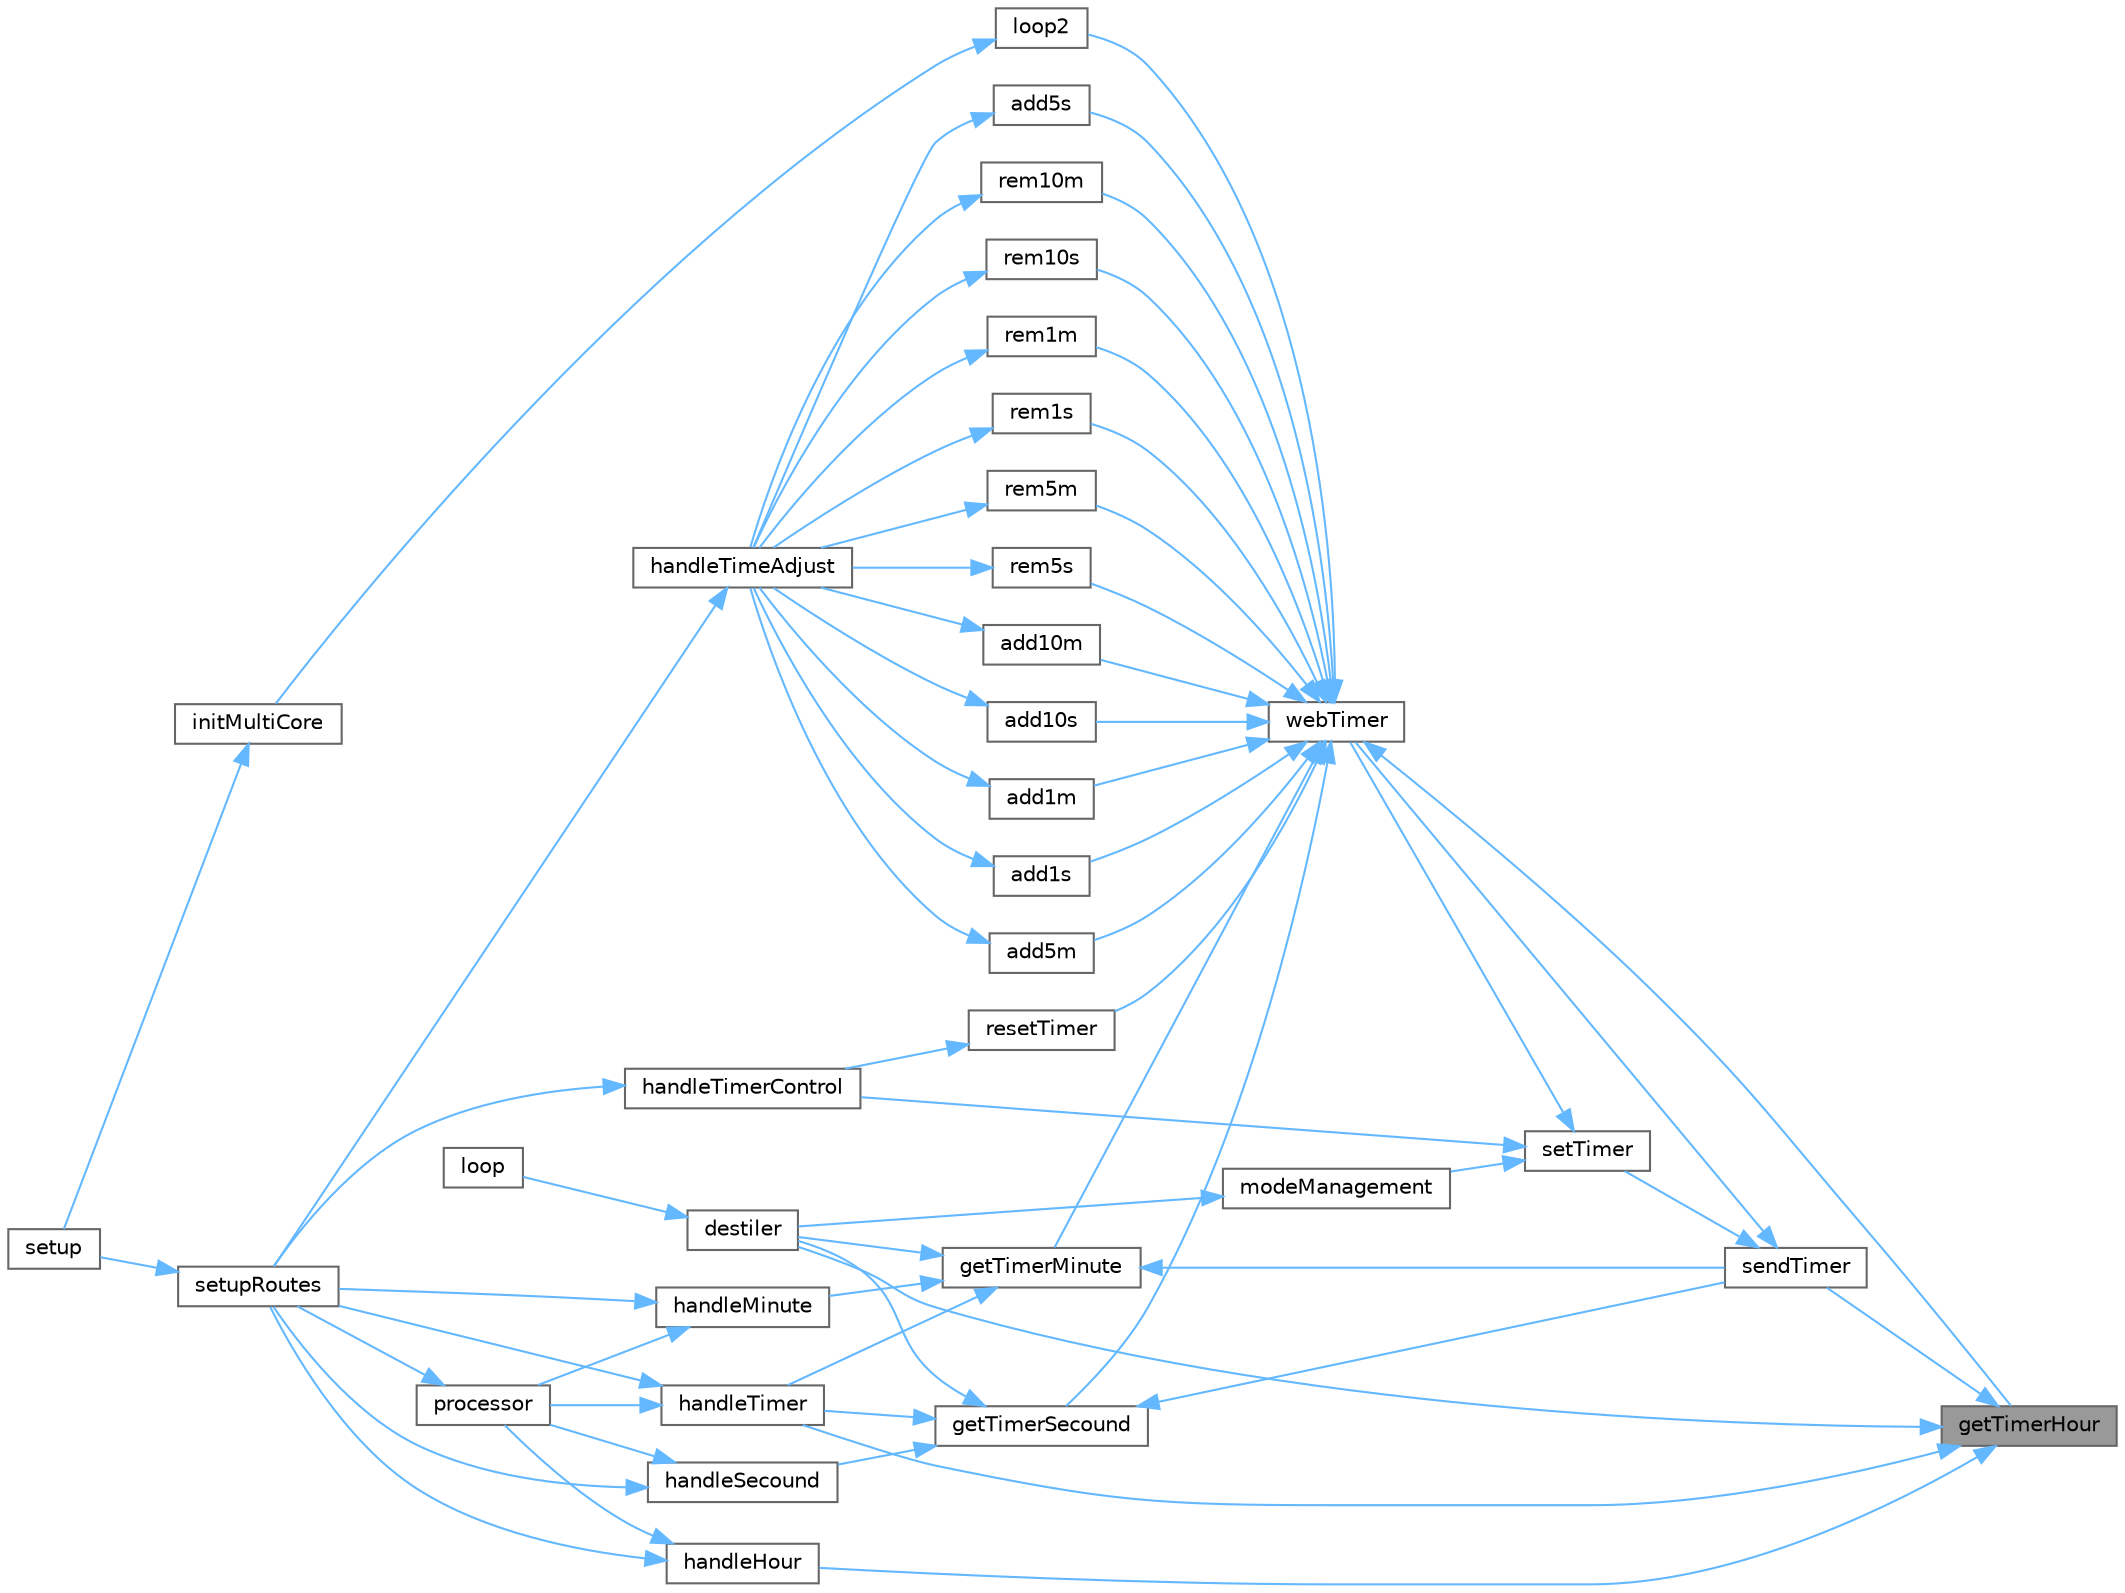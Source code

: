 digraph "getTimerHour"
{
 // LATEX_PDF_SIZE
  bgcolor="transparent";
  edge [fontname=Helvetica,fontsize=10,labelfontname=Helvetica,labelfontsize=10];
  node [fontname=Helvetica,fontsize=10,shape=box,height=0.2,width=0.4];
  rankdir="RL";
  Node1 [id="Node000001",label="getTimerHour",height=0.2,width=0.4,color="gray40", fillcolor="grey60", style="filled", fontcolor="black",tooltip="Get timer minute."];
  Node1 -> Node2 [id="edge64_Node000001_Node000002",dir="back",color="steelblue1",style="solid",tooltip=" "];
  Node2 [id="Node000002",label="destiler",height=0.2,width=0.4,color="grey40", fillcolor="white", style="filled",URL="$_a_p___destiler_8cpp.html#a59b4c2612675374aa0a9445d2f49d009",tooltip="APP Header."];
  Node2 -> Node3 [id="edge65_Node000002_Node000003",dir="back",color="steelblue1",style="solid",tooltip=" "];
  Node3 [id="Node000003",label="loop",height=0.2,width=0.4,color="grey40", fillcolor="white", style="filled",URL="$_a_p__main_8cpp.html#a0b33edabd7f1c4e4a0bf32c67269be2f",tooltip="Loop function to run the machine operation."];
  Node1 -> Node4 [id="edge66_Node000001_Node000004",dir="back",color="steelblue1",style="solid",tooltip=" "];
  Node4 [id="Node000004",label="handleHour",height=0.2,width=0.4,color="grey40", fillcolor="white", style="filled",URL="$_m_d___web___handlers_8cpp.html#af5d26a4c3ed9e05f2b2d04935793447f",tooltip="Handle timer."];
  Node4 -> Node5 [id="edge67_Node000004_Node000005",dir="back",color="steelblue1",style="solid",tooltip=" "];
  Node5 [id="Node000005",label="processor",height=0.2,width=0.4,color="grey40", fillcolor="white", style="filled",URL="$_m_d___web___handlers_8cpp.html#a0c021f9721c3b479757f8e1b40624b6c",tooltip="Handle toggle."];
  Node5 -> Node6 [id="edge68_Node000005_Node000006",dir="back",color="steelblue1",style="solid",tooltip=" "];
  Node6 [id="Node000006",label="setupRoutes",height=0.2,width=0.4,color="grey40", fillcolor="white", style="filled",URL="$_a_p___web_8cpp.html#a553ce9cca044d40931e5cbe9deb407e4",tooltip="Setup Calls."];
  Node6 -> Node7 [id="edge69_Node000006_Node000007",dir="back",color="steelblue1",style="solid",tooltip=" "];
  Node7 [id="Node000007",label="setup",height=0.2,width=0.4,color="grey40", fillcolor="white", style="filled",URL="$_a_p__main_8cpp.html#a4fc01d736fe50cf5b977f755b675f11d",tooltip="Create a webserver object that listens for HTTP request on port 80."];
  Node4 -> Node6 [id="edge70_Node000004_Node000006",dir="back",color="steelblue1",style="solid",tooltip=" "];
  Node1 -> Node8 [id="edge71_Node000001_Node000008",dir="back",color="steelblue1",style="solid",tooltip=" "];
  Node8 [id="Node000008",label="handleTimer",height=0.2,width=0.4,color="grey40", fillcolor="white", style="filled",URL="$_m_d___web___handlers_8cpp.html#af81d47970421b46f19156b8c97bb4ee3",tooltip="Get resistor."];
  Node8 -> Node5 [id="edge72_Node000008_Node000005",dir="back",color="steelblue1",style="solid",tooltip=" "];
  Node8 -> Node6 [id="edge73_Node000008_Node000006",dir="back",color="steelblue1",style="solid",tooltip=" "];
  Node1 -> Node9 [id="edge74_Node000001_Node000009",dir="back",color="steelblue1",style="solid",tooltip=" "];
  Node9 [id="Node000009",label="sendTimer",height=0.2,width=0.4,color="grey40", fillcolor="white", style="filled",URL="$_m_d___timer_8cpp.html#acf8eb689c061a70a35d6f2f5ed57c474",tooltip="Send timer to web."];
  Node9 -> Node10 [id="edge75_Node000009_Node000010",dir="back",color="steelblue1",style="solid",tooltip=" "];
  Node10 [id="Node000010",label="setTimer",height=0.2,width=0.4,color="grey40", fillcolor="white", style="filled",URL="$_m_d___timer_8cpp.html#a75d67ecc1e985e54d2701c06a6aaa3a1",tooltip="Reset timer."];
  Node10 -> Node11 [id="edge76_Node000010_Node000011",dir="back",color="steelblue1",style="solid",tooltip=" "];
  Node11 [id="Node000011",label="handleTimerControl",height=0.2,width=0.4,color="grey40", fillcolor="white", style="filled",URL="$_m_d___web___handlers_8cpp.html#a72a515762408e37f73ff78c93edeb326",tooltip="Handle time adjustment."];
  Node11 -> Node6 [id="edge77_Node000011_Node000006",dir="back",color="steelblue1",style="solid",tooltip=" "];
  Node10 -> Node12 [id="edge78_Node000010_Node000012",dir="back",color="steelblue1",style="solid",tooltip=" "];
  Node12 [id="Node000012",label="modeManagement",height=0.2,width=0.4,color="grey40", fillcolor="white", style="filled",URL="$_m_d___i_o_8cpp.html#a27162a64461db61f83b3752bd0b6d125",tooltip="Indicators management."];
  Node12 -> Node2 [id="edge79_Node000012_Node000002",dir="back",color="steelblue1",style="solid",tooltip=" "];
  Node10 -> Node13 [id="edge80_Node000010_Node000013",dir="back",color="steelblue1",style="solid",tooltip=" "];
  Node13 [id="Node000013",label="webTimer",height=0.2,width=0.4,color="grey40", fillcolor="white", style="filled",URL="$_m_d___timer_8cpp.html#a504723789792b242f59e8f9adfb48009",tooltip="Timer Functions calls."];
  Node13 -> Node14 [id="edge81_Node000013_Node000014",dir="back",color="steelblue1",style="solid",tooltip=" "];
  Node14 [id="Node000014",label="add10m",height=0.2,width=0.4,color="grey40", fillcolor="white", style="filled",URL="$_m_d___timer_8cpp.html#a2345c47ec0c5b7a61a02281c2174df89",tooltip="Add 5 minutes to timer."];
  Node14 -> Node15 [id="edge82_Node000014_Node000015",dir="back",color="steelblue1",style="solid",tooltip=" "];
  Node15 [id="Node000015",label="handleTimeAdjust",height=0.2,width=0.4,color="grey40", fillcolor="white", style="filled",URL="$_m_d___web___handlers_8cpp.html#acd82388b56435489b8b58cf2033a2d99",tooltip="Handle wifi IP."];
  Node15 -> Node6 [id="edge83_Node000015_Node000006",dir="back",color="steelblue1",style="solid",tooltip=" "];
  Node13 -> Node16 [id="edge84_Node000013_Node000016",dir="back",color="steelblue1",style="solid",tooltip=" "];
  Node16 [id="Node000016",label="add10s",height=0.2,width=0.4,color="grey40", fillcolor="white", style="filled",URL="$_m_d___timer_8cpp.html#aecf5a85e72e116087f5917d708e37f64",tooltip="Add 5 secounds to timer."];
  Node16 -> Node15 [id="edge85_Node000016_Node000015",dir="back",color="steelblue1",style="solid",tooltip=" "];
  Node13 -> Node17 [id="edge86_Node000013_Node000017",dir="back",color="steelblue1",style="solid",tooltip=" "];
  Node17 [id="Node000017",label="add1m",height=0.2,width=0.4,color="grey40", fillcolor="white", style="filled",URL="$_m_d___timer_8cpp.html#a4e34974421187d65e1cb2db63585549d",tooltip="Add 10 secounds to timer."];
  Node17 -> Node15 [id="edge87_Node000017_Node000015",dir="back",color="steelblue1",style="solid",tooltip=" "];
  Node13 -> Node18 [id="edge88_Node000013_Node000018",dir="back",color="steelblue1",style="solid",tooltip=" "];
  Node18 [id="Node000018",label="add1s",height=0.2,width=0.4,color="grey40", fillcolor="white", style="filled",URL="$_m_d___timer_8cpp.html#a4205a2b9aa1216af70d0e72d139508a0",tooltip="Get timer status."];
  Node18 -> Node15 [id="edge89_Node000018_Node000015",dir="back",color="steelblue1",style="solid",tooltip=" "];
  Node13 -> Node19 [id="edge90_Node000013_Node000019",dir="back",color="steelblue1",style="solid",tooltip=" "];
  Node19 [id="Node000019",label="add5m",height=0.2,width=0.4,color="grey40", fillcolor="white", style="filled",URL="$_m_d___timer_8cpp.html#a10e275a2b4beec90555c95286db80a6a",tooltip="Add 1 minute to timer."];
  Node19 -> Node15 [id="edge91_Node000019_Node000015",dir="back",color="steelblue1",style="solid",tooltip=" "];
  Node13 -> Node20 [id="edge92_Node000013_Node000020",dir="back",color="steelblue1",style="solid",tooltip=" "];
  Node20 [id="Node000020",label="add5s",height=0.2,width=0.4,color="grey40", fillcolor="white", style="filled",URL="$_m_d___timer_8cpp.html#aa323da979d7e0bdd7639b1932d401150",tooltip="Add 1 secound to timer."];
  Node20 -> Node15 [id="edge93_Node000020_Node000015",dir="back",color="steelblue1",style="solid",tooltip=" "];
  Node13 -> Node1 [id="edge94_Node000013_Node000001",dir="back",color="steelblue1",style="solid",tooltip=" "];
  Node13 -> Node21 [id="edge95_Node000013_Node000021",dir="back",color="steelblue1",style="solid",tooltip=" "];
  Node21 [id="Node000021",label="getTimerMinute",height=0.2,width=0.4,color="grey40", fillcolor="white", style="filled",URL="$_m_d___timer_8cpp.html#ae8ad20dbd759f4fb98dabba7876428f4",tooltip="Get timer secound."];
  Node21 -> Node2 [id="edge96_Node000021_Node000002",dir="back",color="steelblue1",style="solid",tooltip=" "];
  Node21 -> Node22 [id="edge97_Node000021_Node000022",dir="back",color="steelblue1",style="solid",tooltip=" "];
  Node22 [id="Node000022",label="handleMinute",height=0.2,width=0.4,color="grey40", fillcolor="white", style="filled",URL="$_m_d___web___handlers_8cpp.html#ac109e287eeaaac772d362b9192d186d8",tooltip="Handle hour."];
  Node22 -> Node5 [id="edge98_Node000022_Node000005",dir="back",color="steelblue1",style="solid",tooltip=" "];
  Node22 -> Node6 [id="edge99_Node000022_Node000006",dir="back",color="steelblue1",style="solid",tooltip=" "];
  Node21 -> Node8 [id="edge100_Node000021_Node000008",dir="back",color="steelblue1",style="solid",tooltip=" "];
  Node21 -> Node9 [id="edge101_Node000021_Node000009",dir="back",color="steelblue1",style="solid",tooltip=" "];
  Node13 -> Node23 [id="edge102_Node000013_Node000023",dir="back",color="steelblue1",style="solid",tooltip=" "];
  Node23 [id="Node000023",label="getTimerSecound",height=0.2,width=0.4,color="grey40", fillcolor="white", style="filled",URL="$_m_d___timer_8cpp.html#a71f3ffe6a2e0fca30bca87a87fc92354",tooltip="Timer for web operations."];
  Node23 -> Node2 [id="edge103_Node000023_Node000002",dir="back",color="steelblue1",style="solid",tooltip=" "];
  Node23 -> Node24 [id="edge104_Node000023_Node000024",dir="back",color="steelblue1",style="solid",tooltip=" "];
  Node24 [id="Node000024",label="handleSecound",height=0.2,width=0.4,color="grey40", fillcolor="white", style="filled",URL="$_m_d___web___handlers_8cpp.html#a06bda99cade1494aaaafff873d92ded3",tooltip="Handle minute."];
  Node24 -> Node5 [id="edge105_Node000024_Node000005",dir="back",color="steelblue1",style="solid",tooltip=" "];
  Node24 -> Node6 [id="edge106_Node000024_Node000006",dir="back",color="steelblue1",style="solid",tooltip=" "];
  Node23 -> Node8 [id="edge107_Node000023_Node000008",dir="back",color="steelblue1",style="solid",tooltip=" "];
  Node23 -> Node9 [id="edge108_Node000023_Node000009",dir="back",color="steelblue1",style="solid",tooltip=" "];
  Node13 -> Node25 [id="edge109_Node000013_Node000025",dir="back",color="steelblue1",style="solid",tooltip=" "];
  Node25 [id="Node000025",label="loop2",height=0.2,width=0.4,color="grey40", fillcolor="white", style="filled",URL="$_a_p__main_8cpp.html#a8b626fb41c6433470c66289ad702ba87",tooltip="MAIN."];
  Node25 -> Node26 [id="edge110_Node000025_Node000026",dir="back",color="steelblue1",style="solid",tooltip=" "];
  Node26 [id="Node000026",label="initMultiCore",height=0.2,width=0.4,color="grey40", fillcolor="white", style="filled",URL="$_o_s__multi__core_8cpp.html#a02ef1114b2c4e173a5ddafb425f38cc5",tooltip="Main loop to run in core 1."];
  Node26 -> Node7 [id="edge111_Node000026_Node000007",dir="back",color="steelblue1",style="solid",tooltip=" "];
  Node13 -> Node27 [id="edge112_Node000013_Node000027",dir="back",color="steelblue1",style="solid",tooltip=" "];
  Node27 [id="Node000027",label="rem10m",height=0.2,width=0.4,color="grey40", fillcolor="white", style="filled",URL="$_m_d___timer_8cpp.html#afde4bd8c891772121c1bee27077ab395",tooltip="Remove 5 minutes from timer."];
  Node27 -> Node15 [id="edge113_Node000027_Node000015",dir="back",color="steelblue1",style="solid",tooltip=" "];
  Node13 -> Node28 [id="edge114_Node000013_Node000028",dir="back",color="steelblue1",style="solid",tooltip=" "];
  Node28 [id="Node000028",label="rem10s",height=0.2,width=0.4,color="grey40", fillcolor="white", style="filled",URL="$_m_d___timer_8cpp.html#aab03ff01ea9b512f5470cd80bee1025c",tooltip="Remove 5 secounds from timer."];
  Node28 -> Node15 [id="edge115_Node000028_Node000015",dir="back",color="steelblue1",style="solid",tooltip=" "];
  Node13 -> Node29 [id="edge116_Node000013_Node000029",dir="back",color="steelblue1",style="solid",tooltip=" "];
  Node29 [id="Node000029",label="rem1m",height=0.2,width=0.4,color="grey40", fillcolor="white", style="filled",URL="$_m_d___timer_8cpp.html#a1d544cbb8a4f76ecae3455d08961fa66",tooltip="Remove 10 secounds from timer."];
  Node29 -> Node15 [id="edge117_Node000029_Node000015",dir="back",color="steelblue1",style="solid",tooltip=" "];
  Node13 -> Node30 [id="edge118_Node000013_Node000030",dir="back",color="steelblue1",style="solid",tooltip=" "];
  Node30 [id="Node000030",label="rem1s",height=0.2,width=0.4,color="grey40", fillcolor="white", style="filled",URL="$_m_d___timer_8cpp.html#a82bc62194a206899dfa2b287b9d16236",tooltip="Add 10 minutes to timer."];
  Node30 -> Node15 [id="edge119_Node000030_Node000015",dir="back",color="steelblue1",style="solid",tooltip=" "];
  Node13 -> Node31 [id="edge120_Node000013_Node000031",dir="back",color="steelblue1",style="solid",tooltip=" "];
  Node31 [id="Node000031",label="rem5m",height=0.2,width=0.4,color="grey40", fillcolor="white", style="filled",URL="$_m_d___timer_8cpp.html#a6dd7da3e0329e60af93c3c96301fb81e",tooltip="Remove 1 minute from timer."];
  Node31 -> Node15 [id="edge121_Node000031_Node000015",dir="back",color="steelblue1",style="solid",tooltip=" "];
  Node13 -> Node32 [id="edge122_Node000013_Node000032",dir="back",color="steelblue1",style="solid",tooltip=" "];
  Node32 [id="Node000032",label="rem5s",height=0.2,width=0.4,color="grey40", fillcolor="white", style="filled",URL="$_m_d___timer_8cpp.html#a7e996a9f3af638141257662a8f931e11",tooltip="Remove 1 secound from timer."];
  Node32 -> Node15 [id="edge123_Node000032_Node000015",dir="back",color="steelblue1",style="solid",tooltip=" "];
  Node13 -> Node33 [id="edge124_Node000013_Node000033",dir="back",color="steelblue1",style="solid",tooltip=" "];
  Node33 [id="Node000033",label="resetTimer",height=0.2,width=0.4,color="grey40", fillcolor="white", style="filled",URL="$_m_d___timer_8cpp.html#ad43a02209687d9c1e04dddd167f32c45",tooltip="Remove 10 minutes from timer."];
  Node33 -> Node11 [id="edge125_Node000033_Node000011",dir="back",color="steelblue1",style="solid",tooltip=" "];
  Node9 -> Node13 [id="edge126_Node000009_Node000013",dir="back",color="steelblue1",style="solid",tooltip=" "];
}
